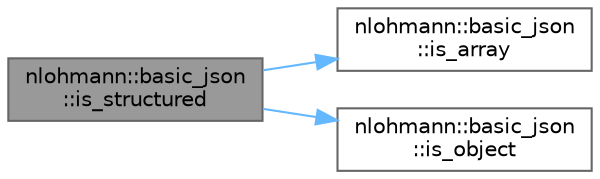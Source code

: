digraph "nlohmann::basic_json::is_structured"
{
 // LATEX_PDF_SIZE
  bgcolor="transparent";
  edge [fontname=Helvetica,fontsize=10,labelfontname=Helvetica,labelfontsize=10];
  node [fontname=Helvetica,fontsize=10,shape=box,height=0.2,width=0.4];
  rankdir="LR";
  Node1 [label="nlohmann::basic_json\l::is_structured",height=0.2,width=0.4,color="gray40", fillcolor="grey60", style="filled", fontcolor="black",tooltip="return whether type is structured"];
  Node1 -> Node2 [color="steelblue1",style="solid"];
  Node2 [label="nlohmann::basic_json\l::is_array",height=0.2,width=0.4,color="grey40", fillcolor="white", style="filled",URL="$a01659.html#ab5b70d60a636b9c5e10f6c8caac60b9e",tooltip="return whether value is an array"];
  Node1 -> Node3 [color="steelblue1",style="solid"];
  Node3 [label="nlohmann::basic_json\l::is_object",height=0.2,width=0.4,color="grey40", fillcolor="white", style="filled",URL="$a01659.html#a57e8411a770a6263d6d8f2116c37f3aa",tooltip="return whether value is an object"];
}
